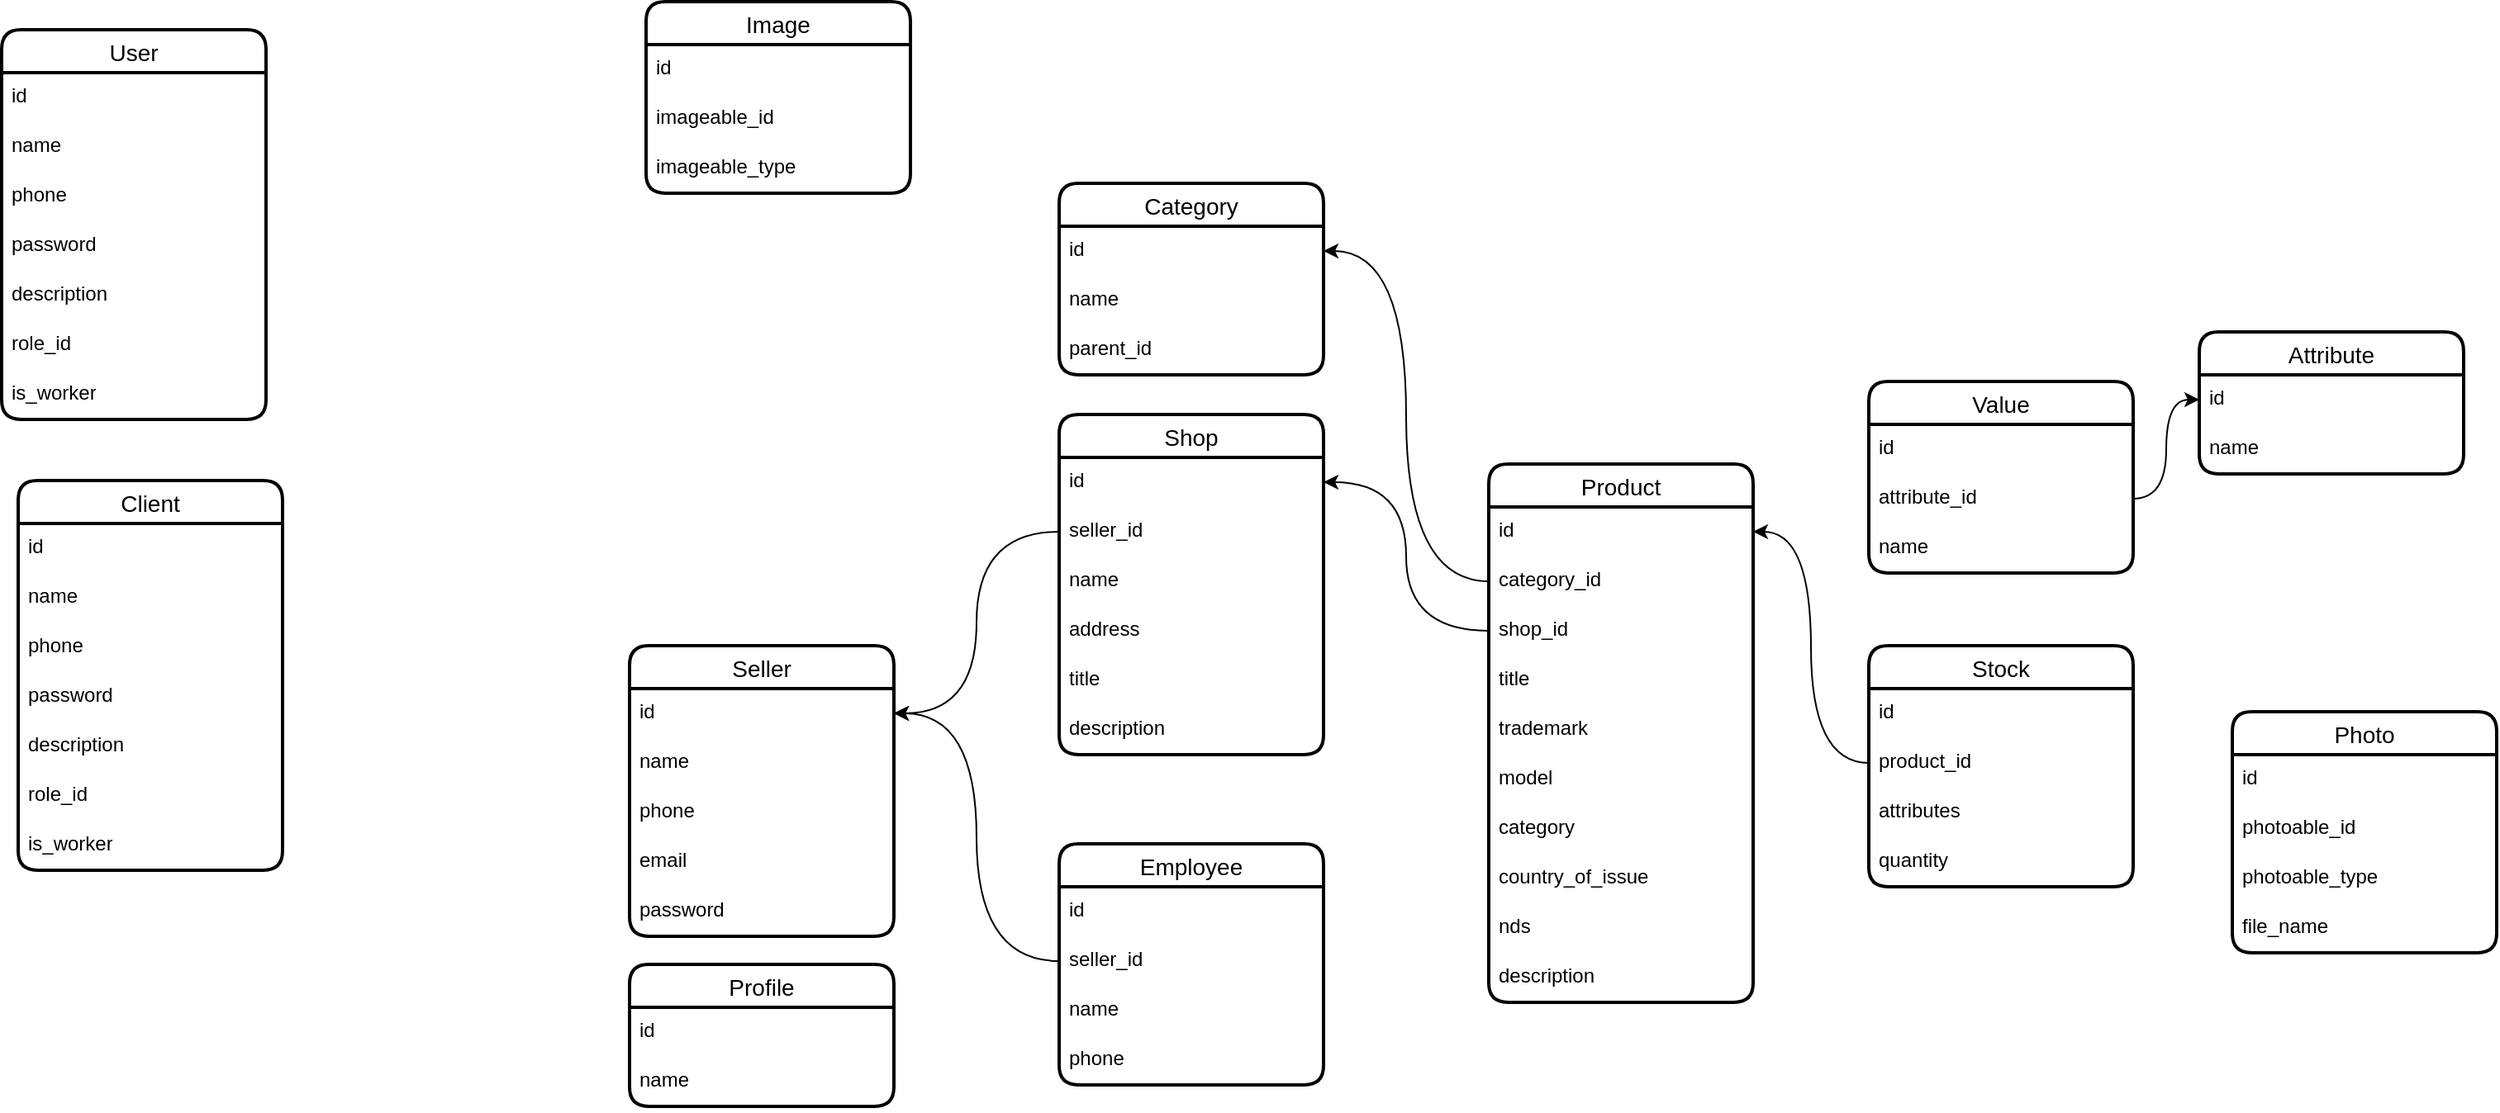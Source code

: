 <mxfile version="22.1.21" type="github">
  <diagram name="Страница — 1" id="BWyZNJxWL8o6nI6jkHpt">
    <mxGraphModel dx="1434" dy="738" grid="1" gridSize="10" guides="1" tooltips="1" connect="1" arrows="1" fold="1" page="1" pageScale="1" pageWidth="827" pageHeight="1169" math="0" shadow="0">
      <root>
        <mxCell id="0" />
        <mxCell id="1" parent="0" />
        <mxCell id="_narJhzpY2zVw0ucGG34-1" value="User" style="swimlane;fontStyle=0;childLayout=stackLayout;horizontal=1;startSize=26;horizontalStack=0;resizeParent=1;resizeParentMax=0;resizeLast=0;collapsible=1;marginBottom=0;align=center;fontSize=14;strokeWidth=2;rounded=1;shadow=0;glass=0;swimlaneLine=1;" parent="1" vertex="1">
          <mxGeometry x="60" y="427" width="160" height="236" as="geometry" />
        </mxCell>
        <mxCell id="_narJhzpY2zVw0ucGG34-2" value="id" style="text;strokeColor=none;fillColor=none;spacingLeft=4;spacingRight=4;overflow=hidden;rotatable=0;points=[[0,0.5],[1,0.5]];portConstraint=eastwest;fontSize=12;whiteSpace=wrap;html=1;" parent="_narJhzpY2zVw0ucGG34-1" vertex="1">
          <mxGeometry y="26" width="160" height="30" as="geometry" />
        </mxCell>
        <mxCell id="_narJhzpY2zVw0ucGG34-3" value="name" style="text;strokeColor=none;fillColor=none;spacingLeft=4;spacingRight=4;overflow=hidden;rotatable=0;points=[[0,0.5],[1,0.5]];portConstraint=eastwest;fontSize=12;whiteSpace=wrap;html=1;" parent="_narJhzpY2zVw0ucGG34-1" vertex="1">
          <mxGeometry y="56" width="160" height="30" as="geometry" />
        </mxCell>
        <mxCell id="_narJhzpY2zVw0ucGG34-4" value="phone" style="text;strokeColor=none;fillColor=none;spacingLeft=4;spacingRight=4;overflow=hidden;rotatable=0;points=[[0,0.5],[1,0.5]];portConstraint=eastwest;fontSize=12;whiteSpace=wrap;html=1;" parent="_narJhzpY2zVw0ucGG34-1" vertex="1">
          <mxGeometry y="86" width="160" height="30" as="geometry" />
        </mxCell>
        <mxCell id="_narJhzpY2zVw0ucGG34-5" value="password" style="text;strokeColor=none;fillColor=none;spacingLeft=4;spacingRight=4;overflow=hidden;rotatable=0;points=[[0,0.5],[1,0.5]];portConstraint=eastwest;fontSize=12;whiteSpace=wrap;html=1;" parent="_narJhzpY2zVw0ucGG34-1" vertex="1">
          <mxGeometry y="116" width="160" height="30" as="geometry" />
        </mxCell>
        <mxCell id="_narJhzpY2zVw0ucGG34-6" value="description" style="text;strokeColor=none;fillColor=none;spacingLeft=4;spacingRight=4;overflow=hidden;rotatable=0;points=[[0,0.5],[1,0.5]];portConstraint=eastwest;fontSize=12;whiteSpace=wrap;html=1;" parent="_narJhzpY2zVw0ucGG34-1" vertex="1">
          <mxGeometry y="146" width="160" height="30" as="geometry" />
        </mxCell>
        <mxCell id="_narJhzpY2zVw0ucGG34-7" value="role_id" style="text;strokeColor=none;fillColor=none;spacingLeft=4;spacingRight=4;overflow=hidden;rotatable=0;points=[[0,0.5],[1,0.5]];portConstraint=eastwest;fontSize=12;whiteSpace=wrap;html=1;" parent="_narJhzpY2zVw0ucGG34-1" vertex="1">
          <mxGeometry y="176" width="160" height="30" as="geometry" />
        </mxCell>
        <mxCell id="_narJhzpY2zVw0ucGG34-8" value="is_worker" style="text;strokeColor=none;fillColor=none;spacingLeft=4;spacingRight=4;overflow=hidden;rotatable=0;points=[[0,0.5],[1,0.5]];portConstraint=eastwest;fontSize=12;whiteSpace=wrap;html=1;" parent="_narJhzpY2zVw0ucGG34-1" vertex="1">
          <mxGeometry y="206" width="160" height="30" as="geometry" />
        </mxCell>
        <mxCell id="_narJhzpY2zVw0ucGG34-9" value="Client" style="swimlane;fontStyle=0;childLayout=stackLayout;horizontal=1;startSize=26;horizontalStack=0;resizeParent=1;resizeParentMax=0;resizeLast=0;collapsible=1;marginBottom=0;align=center;fontSize=14;strokeWidth=2;rounded=1;shadow=0;glass=0;swimlaneLine=1;" parent="1" vertex="1">
          <mxGeometry x="70" y="700" width="160" height="236" as="geometry" />
        </mxCell>
        <mxCell id="_narJhzpY2zVw0ucGG34-10" value="id" style="text;strokeColor=none;fillColor=none;spacingLeft=4;spacingRight=4;overflow=hidden;rotatable=0;points=[[0,0.5],[1,0.5]];portConstraint=eastwest;fontSize=12;whiteSpace=wrap;html=1;" parent="_narJhzpY2zVw0ucGG34-9" vertex="1">
          <mxGeometry y="26" width="160" height="30" as="geometry" />
        </mxCell>
        <mxCell id="_narJhzpY2zVw0ucGG34-11" value="name" style="text;strokeColor=none;fillColor=none;spacingLeft=4;spacingRight=4;overflow=hidden;rotatable=0;points=[[0,0.5],[1,0.5]];portConstraint=eastwest;fontSize=12;whiteSpace=wrap;html=1;" parent="_narJhzpY2zVw0ucGG34-9" vertex="1">
          <mxGeometry y="56" width="160" height="30" as="geometry" />
        </mxCell>
        <mxCell id="_narJhzpY2zVw0ucGG34-12" value="phone" style="text;strokeColor=none;fillColor=none;spacingLeft=4;spacingRight=4;overflow=hidden;rotatable=0;points=[[0,0.5],[1,0.5]];portConstraint=eastwest;fontSize=12;whiteSpace=wrap;html=1;" parent="_narJhzpY2zVw0ucGG34-9" vertex="1">
          <mxGeometry y="86" width="160" height="30" as="geometry" />
        </mxCell>
        <mxCell id="_narJhzpY2zVw0ucGG34-13" value="password" style="text;strokeColor=none;fillColor=none;spacingLeft=4;spacingRight=4;overflow=hidden;rotatable=0;points=[[0,0.5],[1,0.5]];portConstraint=eastwest;fontSize=12;whiteSpace=wrap;html=1;" parent="_narJhzpY2zVw0ucGG34-9" vertex="1">
          <mxGeometry y="116" width="160" height="30" as="geometry" />
        </mxCell>
        <mxCell id="_narJhzpY2zVw0ucGG34-14" value="description" style="text;strokeColor=none;fillColor=none;spacingLeft=4;spacingRight=4;overflow=hidden;rotatable=0;points=[[0,0.5],[1,0.5]];portConstraint=eastwest;fontSize=12;whiteSpace=wrap;html=1;" parent="_narJhzpY2zVw0ucGG34-9" vertex="1">
          <mxGeometry y="146" width="160" height="30" as="geometry" />
        </mxCell>
        <mxCell id="_narJhzpY2zVw0ucGG34-15" value="role_id" style="text;strokeColor=none;fillColor=none;spacingLeft=4;spacingRight=4;overflow=hidden;rotatable=0;points=[[0,0.5],[1,0.5]];portConstraint=eastwest;fontSize=12;whiteSpace=wrap;html=1;" parent="_narJhzpY2zVw0ucGG34-9" vertex="1">
          <mxGeometry y="176" width="160" height="30" as="geometry" />
        </mxCell>
        <mxCell id="_narJhzpY2zVw0ucGG34-16" value="is_worker" style="text;strokeColor=none;fillColor=none;spacingLeft=4;spacingRight=4;overflow=hidden;rotatable=0;points=[[0,0.5],[1,0.5]];portConstraint=eastwest;fontSize=12;whiteSpace=wrap;html=1;" parent="_narJhzpY2zVw0ucGG34-9" vertex="1">
          <mxGeometry y="206" width="160" height="30" as="geometry" />
        </mxCell>
        <mxCell id="_narJhzpY2zVw0ucGG34-17" value="Seller" style="swimlane;fontStyle=0;childLayout=stackLayout;horizontal=1;startSize=26;horizontalStack=0;resizeParent=1;resizeParentMax=0;resizeLast=0;collapsible=1;marginBottom=0;align=center;fontSize=14;strokeWidth=2;rounded=1;shadow=0;glass=0;swimlaneLine=1;" parent="1" vertex="1">
          <mxGeometry x="440" y="800" width="160" height="176" as="geometry" />
        </mxCell>
        <mxCell id="_narJhzpY2zVw0ucGG34-18" value="id" style="text;strokeColor=none;fillColor=none;spacingLeft=4;spacingRight=4;overflow=hidden;rotatable=0;points=[[0,0.5],[1,0.5]];portConstraint=eastwest;fontSize=12;whiteSpace=wrap;html=1;" parent="_narJhzpY2zVw0ucGG34-17" vertex="1">
          <mxGeometry y="26" width="160" height="30" as="geometry" />
        </mxCell>
        <mxCell id="_narJhzpY2zVw0ucGG34-19" value="name" style="text;strokeColor=none;fillColor=none;spacingLeft=4;spacingRight=4;overflow=hidden;rotatable=0;points=[[0,0.5],[1,0.5]];portConstraint=eastwest;fontSize=12;whiteSpace=wrap;html=1;" parent="_narJhzpY2zVw0ucGG34-17" vertex="1">
          <mxGeometry y="56" width="160" height="30" as="geometry" />
        </mxCell>
        <mxCell id="_narJhzpY2zVw0ucGG34-20" value="phone" style="text;strokeColor=none;fillColor=none;spacingLeft=4;spacingRight=4;overflow=hidden;rotatable=0;points=[[0,0.5],[1,0.5]];portConstraint=eastwest;fontSize=12;whiteSpace=wrap;html=1;" parent="_narJhzpY2zVw0ucGG34-17" vertex="1">
          <mxGeometry y="86" width="160" height="30" as="geometry" />
        </mxCell>
        <mxCell id="_narJhzpY2zVw0ucGG34-25" value="email" style="text;strokeColor=none;fillColor=none;spacingLeft=4;spacingRight=4;overflow=hidden;rotatable=0;points=[[0,0.5],[1,0.5]];portConstraint=eastwest;fontSize=12;whiteSpace=wrap;html=1;" parent="_narJhzpY2zVw0ucGG34-17" vertex="1">
          <mxGeometry y="116" width="160" height="30" as="geometry" />
        </mxCell>
        <mxCell id="_narJhzpY2zVw0ucGG34-21" value="password" style="text;strokeColor=none;fillColor=none;spacingLeft=4;spacingRight=4;overflow=hidden;rotatable=0;points=[[0,0.5],[1,0.5]];portConstraint=eastwest;fontSize=12;whiteSpace=wrap;html=1;" parent="_narJhzpY2zVw0ucGG34-17" vertex="1">
          <mxGeometry y="146" width="160" height="30" as="geometry" />
        </mxCell>
        <mxCell id="_narJhzpY2zVw0ucGG34-27" value="Shop" style="swimlane;fontStyle=0;childLayout=stackLayout;horizontal=1;startSize=26;horizontalStack=0;resizeParent=1;resizeParentMax=0;resizeLast=0;collapsible=1;marginBottom=0;align=center;fontSize=14;strokeWidth=2;rounded=1;shadow=0;glass=0;swimlaneLine=1;" parent="1" vertex="1">
          <mxGeometry x="700" y="660" width="160" height="206" as="geometry" />
        </mxCell>
        <mxCell id="_narJhzpY2zVw0ucGG34-28" value="id" style="text;strokeColor=none;fillColor=none;spacingLeft=4;spacingRight=4;overflow=hidden;rotatable=0;points=[[0,0.5],[1,0.5]];portConstraint=eastwest;fontSize=12;whiteSpace=wrap;html=1;" parent="_narJhzpY2zVw0ucGG34-27" vertex="1">
          <mxGeometry y="26" width="160" height="30" as="geometry" />
        </mxCell>
        <mxCell id="_narJhzpY2zVw0ucGG34-33" value="seller_id" style="text;strokeColor=none;fillColor=none;spacingLeft=4;spacingRight=4;overflow=hidden;rotatable=0;points=[[0,0.5],[1,0.5]];portConstraint=eastwest;fontSize=12;whiteSpace=wrap;html=1;" parent="_narJhzpY2zVw0ucGG34-27" vertex="1">
          <mxGeometry y="56" width="160" height="30" as="geometry" />
        </mxCell>
        <mxCell id="_narJhzpY2zVw0ucGG34-29" value="name" style="text;strokeColor=none;fillColor=none;spacingLeft=4;spacingRight=4;overflow=hidden;rotatable=0;points=[[0,0.5],[1,0.5]];portConstraint=eastwest;fontSize=12;whiteSpace=wrap;html=1;" parent="_narJhzpY2zVw0ucGG34-27" vertex="1">
          <mxGeometry y="86" width="160" height="30" as="geometry" />
        </mxCell>
        <mxCell id="_narJhzpY2zVw0ucGG34-30" value="address" style="text;strokeColor=none;fillColor=none;spacingLeft=4;spacingRight=4;overflow=hidden;rotatable=0;points=[[0,0.5],[1,0.5]];portConstraint=eastwest;fontSize=12;whiteSpace=wrap;html=1;" parent="_narJhzpY2zVw0ucGG34-27" vertex="1">
          <mxGeometry y="116" width="160" height="30" as="geometry" />
        </mxCell>
        <mxCell id="_narJhzpY2zVw0ucGG34-31" value="title" style="text;strokeColor=none;fillColor=none;spacingLeft=4;spacingRight=4;overflow=hidden;rotatable=0;points=[[0,0.5],[1,0.5]];portConstraint=eastwest;fontSize=12;whiteSpace=wrap;html=1;" parent="_narJhzpY2zVw0ucGG34-27" vertex="1">
          <mxGeometry y="146" width="160" height="30" as="geometry" />
        </mxCell>
        <mxCell id="_narJhzpY2zVw0ucGG34-32" value="description" style="text;strokeColor=none;fillColor=none;spacingLeft=4;spacingRight=4;overflow=hidden;rotatable=0;points=[[0,0.5],[1,0.5]];portConstraint=eastwest;fontSize=12;whiteSpace=wrap;html=1;" parent="_narJhzpY2zVw0ucGG34-27" vertex="1">
          <mxGeometry y="176" width="160" height="30" as="geometry" />
        </mxCell>
        <mxCell id="_narJhzpY2zVw0ucGG34-34" style="edgeStyle=orthogonalEdgeStyle;rounded=0;orthogonalLoop=1;jettySize=auto;html=1;entryX=1;entryY=0.5;entryDx=0;entryDy=0;curved=1;" parent="1" source="_narJhzpY2zVw0ucGG34-33" target="_narJhzpY2zVw0ucGG34-18" edge="1">
          <mxGeometry relative="1" as="geometry" />
        </mxCell>
        <mxCell id="_narJhzpY2zVw0ucGG34-35" value="Employee" style="swimlane;fontStyle=0;childLayout=stackLayout;horizontal=1;startSize=26;horizontalStack=0;resizeParent=1;resizeParentMax=0;resizeLast=0;collapsible=1;marginBottom=0;align=center;fontSize=14;strokeWidth=2;rounded=1;shadow=0;glass=0;swimlaneLine=1;" parent="1" vertex="1">
          <mxGeometry x="700" y="920" width="160" height="146" as="geometry" />
        </mxCell>
        <mxCell id="_narJhzpY2zVw0ucGG34-36" value="id" style="text;strokeColor=none;fillColor=none;spacingLeft=4;spacingRight=4;overflow=hidden;rotatable=0;points=[[0,0.5],[1,0.5]];portConstraint=eastwest;fontSize=12;whiteSpace=wrap;html=1;" parent="_narJhzpY2zVw0ucGG34-35" vertex="1">
          <mxGeometry y="26" width="160" height="30" as="geometry" />
        </mxCell>
        <mxCell id="_narJhzpY2zVw0ucGG34-41" value="seller_id" style="text;strokeColor=none;fillColor=none;spacingLeft=4;spacingRight=4;overflow=hidden;rotatable=0;points=[[0,0.5],[1,0.5]];portConstraint=eastwest;fontSize=12;whiteSpace=wrap;html=1;" parent="_narJhzpY2zVw0ucGG34-35" vertex="1">
          <mxGeometry y="56" width="160" height="30" as="geometry" />
        </mxCell>
        <mxCell id="_narJhzpY2zVw0ucGG34-37" value="name" style="text;strokeColor=none;fillColor=none;spacingLeft=4;spacingRight=4;overflow=hidden;rotatable=0;points=[[0,0.5],[1,0.5]];portConstraint=eastwest;fontSize=12;whiteSpace=wrap;html=1;" parent="_narJhzpY2zVw0ucGG34-35" vertex="1">
          <mxGeometry y="86" width="160" height="30" as="geometry" />
        </mxCell>
        <mxCell id="_narJhzpY2zVw0ucGG34-38" value="phone" style="text;strokeColor=none;fillColor=none;spacingLeft=4;spacingRight=4;overflow=hidden;rotatable=0;points=[[0,0.5],[1,0.5]];portConstraint=eastwest;fontSize=12;whiteSpace=wrap;html=1;" parent="_narJhzpY2zVw0ucGG34-35" vertex="1">
          <mxGeometry y="116" width="160" height="30" as="geometry" />
        </mxCell>
        <mxCell id="_narJhzpY2zVw0ucGG34-42" style="edgeStyle=orthogonalEdgeStyle;rounded=0;orthogonalLoop=1;jettySize=auto;html=1;entryX=1;entryY=0.5;entryDx=0;entryDy=0;curved=1;" parent="1" source="_narJhzpY2zVw0ucGG34-41" target="_narJhzpY2zVw0ucGG34-18" edge="1">
          <mxGeometry relative="1" as="geometry" />
        </mxCell>
        <mxCell id="_narJhzpY2zVw0ucGG34-43" value="Profile" style="swimlane;fontStyle=0;childLayout=stackLayout;horizontal=1;startSize=26;horizontalStack=0;resizeParent=1;resizeParentMax=0;resizeLast=0;collapsible=1;marginBottom=0;align=center;fontSize=14;strokeWidth=2;rounded=1;shadow=0;glass=0;swimlaneLine=1;" parent="1" vertex="1">
          <mxGeometry x="440" y="993" width="160" height="86" as="geometry" />
        </mxCell>
        <mxCell id="_narJhzpY2zVw0ucGG34-44" value="id" style="text;strokeColor=none;fillColor=none;spacingLeft=4;spacingRight=4;overflow=hidden;rotatable=0;points=[[0,0.5],[1,0.5]];portConstraint=eastwest;fontSize=12;whiteSpace=wrap;html=1;" parent="_narJhzpY2zVw0ucGG34-43" vertex="1">
          <mxGeometry y="26" width="160" height="30" as="geometry" />
        </mxCell>
        <mxCell id="_narJhzpY2zVw0ucGG34-45" value="name" style="text;strokeColor=none;fillColor=none;spacingLeft=4;spacingRight=4;overflow=hidden;rotatable=0;points=[[0,0.5],[1,0.5]];portConstraint=eastwest;fontSize=12;whiteSpace=wrap;html=1;" parent="_narJhzpY2zVw0ucGG34-43" vertex="1">
          <mxGeometry y="56" width="160" height="30" as="geometry" />
        </mxCell>
        <mxCell id="BpsdzTjYJP_1Rekba4Cz-1" value="Product" style="swimlane;fontStyle=0;childLayout=stackLayout;horizontal=1;startSize=26;horizontalStack=0;resizeParent=1;resizeParentMax=0;resizeLast=0;collapsible=1;marginBottom=0;align=center;fontSize=14;strokeWidth=2;rounded=1;shadow=0;glass=0;swimlaneLine=1;" parent="1" vertex="1">
          <mxGeometry x="960" y="690" width="160" height="326" as="geometry" />
        </mxCell>
        <mxCell id="BpsdzTjYJP_1Rekba4Cz-2" value="id" style="text;strokeColor=none;fillColor=none;spacingLeft=4;spacingRight=4;overflow=hidden;rotatable=0;points=[[0,0.5],[1,0.5]];portConstraint=eastwest;fontSize=12;whiteSpace=wrap;html=1;" parent="BpsdzTjYJP_1Rekba4Cz-1" vertex="1">
          <mxGeometry y="26" width="160" height="30" as="geometry" />
        </mxCell>
        <mxCell id="V-AgaNyARPgE2Pu8U8aW-7" value="category_id" style="text;strokeColor=none;fillColor=none;spacingLeft=4;spacingRight=4;overflow=hidden;rotatable=0;points=[[0,0.5],[1,0.5]];portConstraint=eastwest;fontSize=12;whiteSpace=wrap;html=1;" parent="BpsdzTjYJP_1Rekba4Cz-1" vertex="1">
          <mxGeometry y="56" width="160" height="30" as="geometry" />
        </mxCell>
        <mxCell id="BpsdzTjYJP_1Rekba4Cz-3" value="shop_id" style="text;strokeColor=none;fillColor=none;spacingLeft=4;spacingRight=4;overflow=hidden;rotatable=0;points=[[0,0.5],[1,0.5]];portConstraint=eastwest;fontSize=12;whiteSpace=wrap;html=1;" parent="BpsdzTjYJP_1Rekba4Cz-1" vertex="1">
          <mxGeometry y="86" width="160" height="30" as="geometry" />
        </mxCell>
        <mxCell id="BpsdzTjYJP_1Rekba4Cz-4" value="title" style="text;strokeColor=none;fillColor=none;spacingLeft=4;spacingRight=4;overflow=hidden;rotatable=0;points=[[0,0.5],[1,0.5]];portConstraint=eastwest;fontSize=12;whiteSpace=wrap;html=1;" parent="BpsdzTjYJP_1Rekba4Cz-1" vertex="1">
          <mxGeometry y="116" width="160" height="30" as="geometry" />
        </mxCell>
        <mxCell id="BpsdzTjYJP_1Rekba4Cz-5" value="trademark" style="text;strokeColor=none;fillColor=none;spacingLeft=4;spacingRight=4;overflow=hidden;rotatable=0;points=[[0,0.5],[1,0.5]];portConstraint=eastwest;fontSize=12;whiteSpace=wrap;html=1;" parent="BpsdzTjYJP_1Rekba4Cz-1" vertex="1">
          <mxGeometry y="146" width="160" height="30" as="geometry" />
        </mxCell>
        <mxCell id="BpsdzTjYJP_1Rekba4Cz-6" value="model" style="text;strokeColor=none;fillColor=none;spacingLeft=4;spacingRight=4;overflow=hidden;rotatable=0;points=[[0,0.5],[1,0.5]];portConstraint=eastwest;fontSize=12;whiteSpace=wrap;html=1;" parent="BpsdzTjYJP_1Rekba4Cz-1" vertex="1">
          <mxGeometry y="176" width="160" height="30" as="geometry" />
        </mxCell>
        <mxCell id="BpsdzTjYJP_1Rekba4Cz-7" value="category" style="text;strokeColor=none;fillColor=none;spacingLeft=4;spacingRight=4;overflow=hidden;rotatable=0;points=[[0,0.5],[1,0.5]];portConstraint=eastwest;fontSize=12;whiteSpace=wrap;html=1;" parent="BpsdzTjYJP_1Rekba4Cz-1" vertex="1">
          <mxGeometry y="206" width="160" height="30" as="geometry" />
        </mxCell>
        <mxCell id="sHEAgULYCqsHMVo5ReOy-1" value="country_of_issue" style="text;strokeColor=none;fillColor=none;spacingLeft=4;spacingRight=4;overflow=hidden;rotatable=0;points=[[0,0.5],[1,0.5]];portConstraint=eastwest;fontSize=12;whiteSpace=wrap;html=1;" parent="BpsdzTjYJP_1Rekba4Cz-1" vertex="1">
          <mxGeometry y="236" width="160" height="30" as="geometry" />
        </mxCell>
        <mxCell id="sHEAgULYCqsHMVo5ReOy-2" value="nds" style="text;strokeColor=none;fillColor=none;spacingLeft=4;spacingRight=4;overflow=hidden;rotatable=0;points=[[0,0.5],[1,0.5]];portConstraint=eastwest;fontSize=12;whiteSpace=wrap;html=1;" parent="BpsdzTjYJP_1Rekba4Cz-1" vertex="1">
          <mxGeometry y="266" width="160" height="30" as="geometry" />
        </mxCell>
        <mxCell id="sHEAgULYCqsHMVo5ReOy-3" value="description" style="text;strokeColor=none;fillColor=none;spacingLeft=4;spacingRight=4;overflow=hidden;rotatable=0;points=[[0,0.5],[1,0.5]];portConstraint=eastwest;fontSize=12;whiteSpace=wrap;html=1;" parent="BpsdzTjYJP_1Rekba4Cz-1" vertex="1">
          <mxGeometry y="296" width="160" height="30" as="geometry" />
        </mxCell>
        <mxCell id="BpsdzTjYJP_1Rekba4Cz-8" style="edgeStyle=orthogonalEdgeStyle;rounded=0;orthogonalLoop=1;jettySize=auto;html=1;entryX=1;entryY=0.5;entryDx=0;entryDy=0;curved=1;" parent="1" source="BpsdzTjYJP_1Rekba4Cz-3" target="_narJhzpY2zVw0ucGG34-28" edge="1">
          <mxGeometry relative="1" as="geometry" />
        </mxCell>
        <mxCell id="sHEAgULYCqsHMVo5ReOy-4" value="Image" style="swimlane;fontStyle=0;childLayout=stackLayout;horizontal=1;startSize=26;horizontalStack=0;resizeParent=1;resizeParentMax=0;resizeLast=0;collapsible=1;marginBottom=0;align=center;fontSize=14;strokeWidth=2;rounded=1;shadow=0;glass=0;swimlaneLine=1;" parent="1" vertex="1">
          <mxGeometry x="450" y="410" width="160" height="116" as="geometry" />
        </mxCell>
        <mxCell id="sHEAgULYCqsHMVo5ReOy-5" value="id" style="text;strokeColor=none;fillColor=none;spacingLeft=4;spacingRight=4;overflow=hidden;rotatable=0;points=[[0,0.5],[1,0.5]];portConstraint=eastwest;fontSize=12;whiteSpace=wrap;html=1;" parent="sHEAgULYCqsHMVo5ReOy-4" vertex="1">
          <mxGeometry y="26" width="160" height="30" as="geometry" />
        </mxCell>
        <mxCell id="sHEAgULYCqsHMVo5ReOy-6" value="imageable_id" style="text;strokeColor=none;fillColor=none;spacingLeft=4;spacingRight=4;overflow=hidden;rotatable=0;points=[[0,0.5],[1,0.5]];portConstraint=eastwest;fontSize=12;whiteSpace=wrap;html=1;" parent="sHEAgULYCqsHMVo5ReOy-4" vertex="1">
          <mxGeometry y="56" width="160" height="30" as="geometry" />
        </mxCell>
        <mxCell id="sHEAgULYCqsHMVo5ReOy-14" value="imageable_type" style="text;strokeColor=none;fillColor=none;spacingLeft=4;spacingRight=4;overflow=hidden;rotatable=0;points=[[0,0.5],[1,0.5]];portConstraint=eastwest;fontSize=12;whiteSpace=wrap;html=1;" parent="sHEAgULYCqsHMVo5ReOy-4" vertex="1">
          <mxGeometry y="86" width="160" height="30" as="geometry" />
        </mxCell>
        <mxCell id="sHEAgULYCqsHMVo5ReOy-15" value="Attribute" style="swimlane;fontStyle=0;childLayout=stackLayout;horizontal=1;startSize=26;horizontalStack=0;resizeParent=1;resizeParentMax=0;resizeLast=0;collapsible=1;marginBottom=0;align=center;fontSize=14;strokeWidth=2;rounded=1;shadow=0;glass=0;swimlaneLine=1;" parent="1" vertex="1">
          <mxGeometry x="1390" y="610" width="160" height="86" as="geometry" />
        </mxCell>
        <mxCell id="sHEAgULYCqsHMVo5ReOy-16" value="id" style="text;strokeColor=none;fillColor=none;spacingLeft=4;spacingRight=4;overflow=hidden;rotatable=0;points=[[0,0.5],[1,0.5]];portConstraint=eastwest;fontSize=12;whiteSpace=wrap;html=1;" parent="sHEAgULYCqsHMVo5ReOy-15" vertex="1">
          <mxGeometry y="26" width="160" height="30" as="geometry" />
        </mxCell>
        <mxCell id="sHEAgULYCqsHMVo5ReOy-17" value="name" style="text;strokeColor=none;fillColor=none;spacingLeft=4;spacingRight=4;overflow=hidden;rotatable=0;points=[[0,0.5],[1,0.5]];portConstraint=eastwest;fontSize=12;whiteSpace=wrap;html=1;" parent="sHEAgULYCqsHMVo5ReOy-15" vertex="1">
          <mxGeometry y="56" width="160" height="30" as="geometry" />
        </mxCell>
        <mxCell id="sHEAgULYCqsHMVo5ReOy-19" value="Value" style="swimlane;fontStyle=0;childLayout=stackLayout;horizontal=1;startSize=26;horizontalStack=0;resizeParent=1;resizeParentMax=0;resizeLast=0;collapsible=1;marginBottom=0;align=center;fontSize=14;strokeWidth=2;rounded=1;shadow=0;glass=0;swimlaneLine=1;" parent="1" vertex="1">
          <mxGeometry x="1190" y="640" width="160" height="116" as="geometry" />
        </mxCell>
        <mxCell id="sHEAgULYCqsHMVo5ReOy-31" value="id" style="text;strokeColor=none;fillColor=none;spacingLeft=4;spacingRight=4;overflow=hidden;rotatable=0;points=[[0,0.5],[1,0.5]];portConstraint=eastwest;fontSize=12;whiteSpace=wrap;html=1;" parent="sHEAgULYCqsHMVo5ReOy-19" vertex="1">
          <mxGeometry y="26" width="160" height="30" as="geometry" />
        </mxCell>
        <mxCell id="sHEAgULYCqsHMVo5ReOy-21" value="attribute_id" style="text;strokeColor=none;fillColor=none;spacingLeft=4;spacingRight=4;overflow=hidden;rotatable=0;points=[[0,0.5],[1,0.5]];portConstraint=eastwest;fontSize=12;whiteSpace=wrap;html=1;" parent="sHEAgULYCqsHMVo5ReOy-19" vertex="1">
          <mxGeometry y="56" width="160" height="30" as="geometry" />
        </mxCell>
        <mxCell id="sHEAgULYCqsHMVo5ReOy-22" value="name" style="text;strokeColor=none;fillColor=none;spacingLeft=4;spacingRight=4;overflow=hidden;rotatable=0;points=[[0,0.5],[1,0.5]];portConstraint=eastwest;fontSize=12;whiteSpace=wrap;html=1;" parent="sHEAgULYCqsHMVo5ReOy-19" vertex="1">
          <mxGeometry y="86" width="160" height="30" as="geometry" />
        </mxCell>
        <mxCell id="sHEAgULYCqsHMVo5ReOy-24" style="edgeStyle=orthogonalEdgeStyle;rounded=0;orthogonalLoop=1;jettySize=auto;html=1;entryX=0;entryY=0.5;entryDx=0;entryDy=0;curved=1;" parent="1" source="sHEAgULYCqsHMVo5ReOy-21" target="sHEAgULYCqsHMVo5ReOy-16" edge="1">
          <mxGeometry relative="1" as="geometry" />
        </mxCell>
        <mxCell id="sHEAgULYCqsHMVo5ReOy-25" value="Stock" style="swimlane;fontStyle=0;childLayout=stackLayout;horizontal=1;startSize=26;horizontalStack=0;resizeParent=1;resizeParentMax=0;resizeLast=0;collapsible=1;marginBottom=0;align=center;fontSize=14;strokeWidth=2;rounded=1;shadow=0;glass=0;swimlaneLine=1;" parent="1" vertex="1">
          <mxGeometry x="1190" y="800" width="160" height="146" as="geometry" />
        </mxCell>
        <mxCell id="sHEAgULYCqsHMVo5ReOy-26" value="id" style="text;strokeColor=none;fillColor=none;spacingLeft=4;spacingRight=4;overflow=hidden;rotatable=0;points=[[0,0.5],[1,0.5]];portConstraint=eastwest;fontSize=12;whiteSpace=wrap;html=1;" parent="sHEAgULYCqsHMVo5ReOy-25" vertex="1">
          <mxGeometry y="26" width="160" height="30" as="geometry" />
        </mxCell>
        <mxCell id="sHEAgULYCqsHMVo5ReOy-27" value="product_id" style="text;strokeColor=none;fillColor=none;spacingLeft=4;spacingRight=4;overflow=hidden;rotatable=0;points=[[0,0.5],[1,0.5]];portConstraint=eastwest;fontSize=12;whiteSpace=wrap;html=1;" parent="sHEAgULYCqsHMVo5ReOy-25" vertex="1">
          <mxGeometry y="56" width="160" height="30" as="geometry" />
        </mxCell>
        <mxCell id="sHEAgULYCqsHMVo5ReOy-28" value="attributes" style="text;strokeColor=none;fillColor=none;spacingLeft=4;spacingRight=4;overflow=hidden;rotatable=0;points=[[0,0.5],[1,0.5]];portConstraint=eastwest;fontSize=12;whiteSpace=wrap;html=1;" parent="sHEAgULYCqsHMVo5ReOy-25" vertex="1">
          <mxGeometry y="86" width="160" height="30" as="geometry" />
        </mxCell>
        <mxCell id="sHEAgULYCqsHMVo5ReOy-29" value="quantity" style="text;strokeColor=none;fillColor=none;spacingLeft=4;spacingRight=4;overflow=hidden;rotatable=0;points=[[0,0.5],[1,0.5]];portConstraint=eastwest;fontSize=12;whiteSpace=wrap;html=1;" parent="sHEAgULYCqsHMVo5ReOy-25" vertex="1">
          <mxGeometry y="116" width="160" height="30" as="geometry" />
        </mxCell>
        <mxCell id="sHEAgULYCqsHMVo5ReOy-30" style="edgeStyle=orthogonalEdgeStyle;rounded=0;orthogonalLoop=1;jettySize=auto;html=1;entryX=1;entryY=0.5;entryDx=0;entryDy=0;curved=1;" parent="1" source="sHEAgULYCqsHMVo5ReOy-27" target="BpsdzTjYJP_1Rekba4Cz-2" edge="1">
          <mxGeometry relative="1" as="geometry" />
        </mxCell>
        <mxCell id="V-AgaNyARPgE2Pu8U8aW-1" value="Category" style="swimlane;fontStyle=0;childLayout=stackLayout;horizontal=1;startSize=26;horizontalStack=0;resizeParent=1;resizeParentMax=0;resizeLast=0;collapsible=1;marginBottom=0;align=center;fontSize=14;strokeWidth=2;rounded=1;shadow=0;glass=0;swimlaneLine=1;" parent="1" vertex="1">
          <mxGeometry x="700" y="520" width="160" height="116" as="geometry" />
        </mxCell>
        <mxCell id="V-AgaNyARPgE2Pu8U8aW-2" value="id" style="text;strokeColor=none;fillColor=none;spacingLeft=4;spacingRight=4;overflow=hidden;rotatable=0;points=[[0,0.5],[1,0.5]];portConstraint=eastwest;fontSize=12;whiteSpace=wrap;html=1;" parent="V-AgaNyARPgE2Pu8U8aW-1" vertex="1">
          <mxGeometry y="26" width="160" height="30" as="geometry" />
        </mxCell>
        <mxCell id="V-AgaNyARPgE2Pu8U8aW-3" value="name" style="text;strokeColor=none;fillColor=none;spacingLeft=4;spacingRight=4;overflow=hidden;rotatable=0;points=[[0,0.5],[1,0.5]];portConstraint=eastwest;fontSize=12;whiteSpace=wrap;html=1;" parent="V-AgaNyARPgE2Pu8U8aW-1" vertex="1">
          <mxGeometry y="56" width="160" height="30" as="geometry" />
        </mxCell>
        <mxCell id="V-AgaNyARPgE2Pu8U8aW-4" value="parent_id" style="text;strokeColor=none;fillColor=none;spacingLeft=4;spacingRight=4;overflow=hidden;rotatable=0;points=[[0,0.5],[1,0.5]];portConstraint=eastwest;fontSize=12;whiteSpace=wrap;html=1;" parent="V-AgaNyARPgE2Pu8U8aW-1" vertex="1">
          <mxGeometry y="86" width="160" height="30" as="geometry" />
        </mxCell>
        <mxCell id="V-AgaNyARPgE2Pu8U8aW-8" style="edgeStyle=orthogonalEdgeStyle;rounded=0;orthogonalLoop=1;jettySize=auto;html=1;entryX=1;entryY=0.5;entryDx=0;entryDy=0;curved=1;" parent="1" source="V-AgaNyARPgE2Pu8U8aW-7" target="V-AgaNyARPgE2Pu8U8aW-2" edge="1">
          <mxGeometry relative="1" as="geometry" />
        </mxCell>
        <mxCell id="RYdrPVg1xr2d8Cnb8KX5-1" value="Photo" style="swimlane;fontStyle=0;childLayout=stackLayout;horizontal=1;startSize=26;horizontalStack=0;resizeParent=1;resizeParentMax=0;resizeLast=0;collapsible=1;marginBottom=0;align=center;fontSize=14;strokeWidth=2;rounded=1;shadow=0;glass=0;swimlaneLine=1;" vertex="1" parent="1">
          <mxGeometry x="1410" y="840" width="160" height="146" as="geometry" />
        </mxCell>
        <mxCell id="RYdrPVg1xr2d8Cnb8KX5-2" value="id" style="text;strokeColor=none;fillColor=none;spacingLeft=4;spacingRight=4;overflow=hidden;rotatable=0;points=[[0,0.5],[1,0.5]];portConstraint=eastwest;fontSize=12;whiteSpace=wrap;html=1;" vertex="1" parent="RYdrPVg1xr2d8Cnb8KX5-1">
          <mxGeometry y="26" width="160" height="30" as="geometry" />
        </mxCell>
        <mxCell id="RYdrPVg1xr2d8Cnb8KX5-3" value="photoable_id" style="text;strokeColor=none;fillColor=none;spacingLeft=4;spacingRight=4;overflow=hidden;rotatable=0;points=[[0,0.5],[1,0.5]];portConstraint=eastwest;fontSize=12;whiteSpace=wrap;html=1;" vertex="1" parent="RYdrPVg1xr2d8Cnb8KX5-1">
          <mxGeometry y="56" width="160" height="30" as="geometry" />
        </mxCell>
        <mxCell id="RYdrPVg1xr2d8Cnb8KX5-4" value="photoable_type" style="text;strokeColor=none;fillColor=none;spacingLeft=4;spacingRight=4;overflow=hidden;rotatable=0;points=[[0,0.5],[1,0.5]];portConstraint=eastwest;fontSize=12;whiteSpace=wrap;html=1;" vertex="1" parent="RYdrPVg1xr2d8Cnb8KX5-1">
          <mxGeometry y="86" width="160" height="30" as="geometry" />
        </mxCell>
        <mxCell id="RYdrPVg1xr2d8Cnb8KX5-5" value="file_name" style="text;strokeColor=none;fillColor=none;spacingLeft=4;spacingRight=4;overflow=hidden;rotatable=0;points=[[0,0.5],[1,0.5]];portConstraint=eastwest;fontSize=12;whiteSpace=wrap;html=1;" vertex="1" parent="RYdrPVg1xr2d8Cnb8KX5-1">
          <mxGeometry y="116" width="160" height="30" as="geometry" />
        </mxCell>
      </root>
    </mxGraphModel>
  </diagram>
</mxfile>
